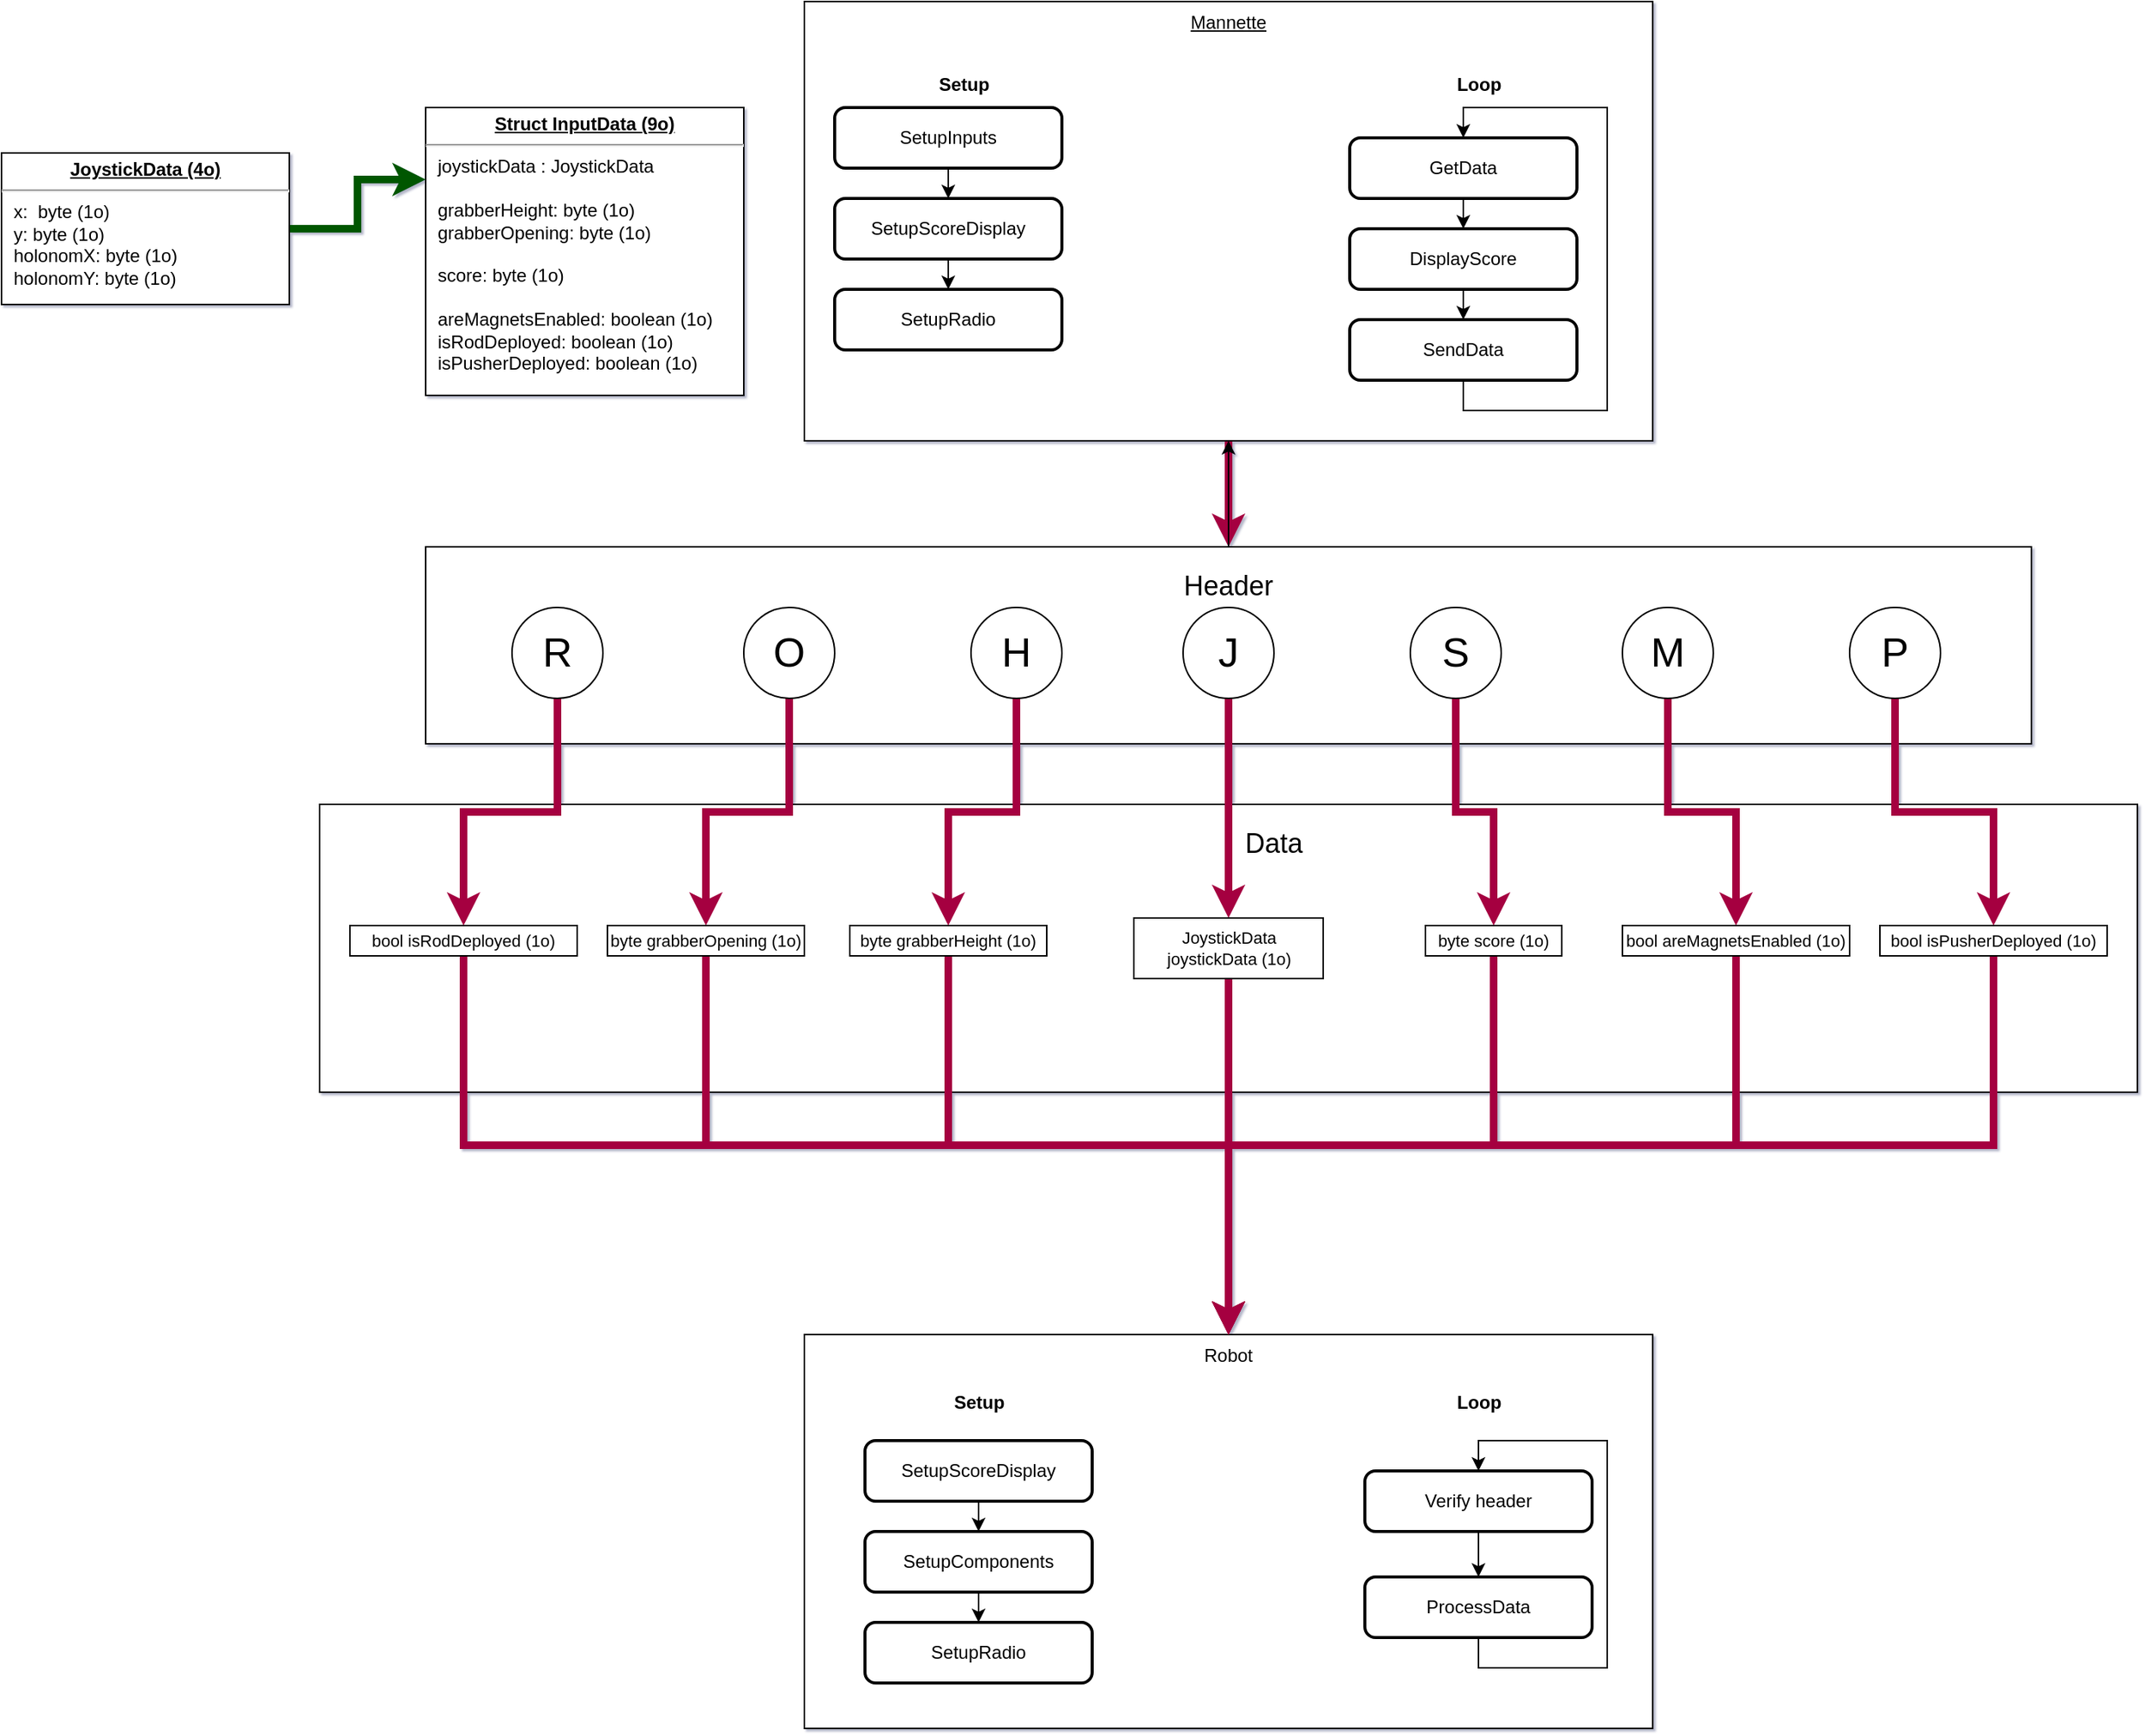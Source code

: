 <mxfile>
    <diagram id="C5RBs43oDa-KdzZeNtuy" name="Page-1">
        <mxGraphModel dx="1545" dy="1489" grid="1" gridSize="10" guides="1" tooltips="1" connect="1" arrows="1" fold="1" page="1" pageScale="1" pageWidth="827" pageHeight="1169" math="0" shadow="1">
            <root>
                <mxCell id="WIyWlLk6GJQsqaUBKTNV-0"/>
                <mxCell id="WIyWlLk6GJQsqaUBKTNV-1" parent="WIyWlLk6GJQsqaUBKTNV-0"/>
                <mxCell id="6" value="&lt;font style=&quot;font-size: 18px;&quot;&gt;&amp;nbsp; &amp;nbsp; &amp;nbsp; &amp;nbsp; &amp;nbsp; &amp;nbsp; Data&lt;/font&gt;" style="rounded=0;whiteSpace=wrap;html=1;fontSize=27;verticalAlign=top;" vertex="1" parent="WIyWlLk6GJQsqaUBKTNV-1">
                    <mxGeometry x="-600" y="480" width="1200" height="190" as="geometry"/>
                </mxCell>
                <mxCell id="NkXM1xrEq3wAESpb0wEN-16" style="edgeStyle=orthogonalEdgeStyle;rounded=0;orthogonalLoop=1;jettySize=auto;html=1;strokeWidth=5;fillColor=#d80073;strokeColor=#A50040;entryX=0.5;entryY=0;entryDx=0;entryDy=0;" parent="WIyWlLk6GJQsqaUBKTNV-1" source="NkXM1xrEq3wAESpb0wEN-1" target="1" edge="1">
                    <mxGeometry relative="1" as="geometry">
                        <mxPoint y="320" as="targetPoint"/>
                    </mxGeometry>
                </mxCell>
                <mxCell id="NkXM1xrEq3wAESpb0wEN-1" value="&lt;u&gt;Mannette&lt;/u&gt;" style="rounded=0;whiteSpace=wrap;html=1;verticalAlign=top;" parent="WIyWlLk6GJQsqaUBKTNV-1" vertex="1">
                    <mxGeometry x="-280" y="-50" width="560" height="290" as="geometry"/>
                </mxCell>
                <mxCell id="NkXM1xrEq3wAESpb0wEN-2" value="Robot" style="rounded=0;whiteSpace=wrap;html=1;verticalAlign=top;" parent="WIyWlLk6GJQsqaUBKTNV-1" vertex="1">
                    <mxGeometry x="-280" y="830" width="560" height="260" as="geometry"/>
                </mxCell>
                <mxCell id="NkXM1xrEq3wAESpb0wEN-17" style="edgeStyle=orthogonalEdgeStyle;rounded=0;orthogonalLoop=1;jettySize=auto;html=1;strokeColor=#A50040;strokeWidth=5;fillColor=#d80073;exitX=0.5;exitY=1;exitDx=0;exitDy=0;" parent="WIyWlLk6GJQsqaUBKTNV-1" source="26" target="NkXM1xrEq3wAESpb0wEN-2" edge="1">
                    <mxGeometry relative="1" as="geometry">
                        <mxPoint y="640" as="sourcePoint"/>
                    </mxGeometry>
                </mxCell>
                <mxCell id="NkXM1xrEq3wAESpb0wEN-11" value="&lt;p style=&quot;margin:0px;margin-top:4px;text-align:center;text-decoration:underline;&quot;&gt;&lt;b&gt;Struct InputData (9o)&lt;/b&gt;&lt;/p&gt;&lt;hr&gt;&lt;p style=&quot;margin:0px;margin-left:8px;&quot;&gt;joystickData : JoystickData&lt;/p&gt;&lt;p style=&quot;margin:0px;margin-left:8px;&quot;&gt;&lt;br&gt;grabberHeight: byte (1o)&lt;/p&gt;&lt;p style=&quot;margin:0px;margin-left:8px;&quot;&gt;grabberOpening: byte (1o)&lt;/p&gt;&lt;p style=&quot;margin:0px;margin-left:8px;&quot;&gt;&lt;br&gt;&lt;/p&gt;&lt;p style=&quot;margin:0px;margin-left:8px;&quot;&gt;score: byte (1o)&lt;/p&gt;&lt;p style=&quot;margin:0px;margin-left:8px;&quot;&gt;&lt;span style=&quot;background-color: initial;&quot;&gt;&lt;br&gt;&lt;/span&gt;&lt;/p&gt;&lt;p style=&quot;margin: 0px 0px 0px 8px;&quot;&gt;areMagnetsEnabled: boolean (1o)&lt;/p&gt;&lt;p style=&quot;margin: 0px 0px 0px 8px;&quot;&gt;isRodDeployed: boolean (1o)&lt;/p&gt;&lt;p style=&quot;margin: 0px 0px 0px 8px;&quot;&gt;isPusherDeployed: boolean (1o)&lt;br&gt;&lt;/p&gt;" style="verticalAlign=top;align=left;overflow=fill;fontSize=12;fontFamily=Helvetica;html=1;whiteSpace=wrap;rounded=0;" parent="WIyWlLk6GJQsqaUBKTNV-1" vertex="1">
                    <mxGeometry x="-530" y="20" width="210" height="190" as="geometry"/>
                </mxCell>
                <mxCell id="NkXM1xrEq3wAESpb0wEN-15" style="edgeStyle=orthogonalEdgeStyle;rounded=0;orthogonalLoop=1;jettySize=auto;html=1;exitX=0.5;exitY=1;exitDx=0;exitDy=0;" parent="WIyWlLk6GJQsqaUBKTNV-1" source="NkXM1xrEq3wAESpb0wEN-11" target="NkXM1xrEq3wAESpb0wEN-11" edge="1">
                    <mxGeometry relative="1" as="geometry"/>
                </mxCell>
                <mxCell id="NkXM1xrEq3wAESpb0wEN-20" style="edgeStyle=orthogonalEdgeStyle;rounded=0;orthogonalLoop=1;jettySize=auto;html=1;" parent="WIyWlLk6GJQsqaUBKTNV-1" source="NkXM1xrEq3wAESpb0wEN-18" target="NkXM1xrEq3wAESpb0wEN-19" edge="1">
                    <mxGeometry relative="1" as="geometry"/>
                </mxCell>
                <mxCell id="NkXM1xrEq3wAESpb0wEN-18" value="GetData" style="rounded=1;whiteSpace=wrap;html=1;absoluteArcSize=1;arcSize=14;strokeWidth=2;" parent="WIyWlLk6GJQsqaUBKTNV-1" vertex="1">
                    <mxGeometry x="80" y="40" width="150" height="40" as="geometry"/>
                </mxCell>
                <mxCell id="NkXM1xrEq3wAESpb0wEN-24" style="edgeStyle=orthogonalEdgeStyle;rounded=0;orthogonalLoop=1;jettySize=auto;html=1;exitX=0.5;exitY=1;exitDx=0;exitDy=0;entryX=0.5;entryY=0;entryDx=0;entryDy=0;" parent="WIyWlLk6GJQsqaUBKTNV-1" source="NkXM1xrEq3wAESpb0wEN-56" target="NkXM1xrEq3wAESpb0wEN-18" edge="1">
                    <mxGeometry relative="1" as="geometry">
                        <Array as="points">
                            <mxPoint x="155" y="220"/>
                            <mxPoint x="250" y="220"/>
                            <mxPoint x="250" y="20"/>
                            <mxPoint x="155" y="20"/>
                        </Array>
                    </mxGeometry>
                </mxCell>
                <mxCell id="NkXM1xrEq3wAESpb0wEN-57" style="edgeStyle=orthogonalEdgeStyle;rounded=0;orthogonalLoop=1;jettySize=auto;html=1;entryX=0.5;entryY=0;entryDx=0;entryDy=0;" parent="WIyWlLk6GJQsqaUBKTNV-1" source="NkXM1xrEq3wAESpb0wEN-19" target="NkXM1xrEq3wAESpb0wEN-56" edge="1">
                    <mxGeometry relative="1" as="geometry"/>
                </mxCell>
                <mxCell id="NkXM1xrEq3wAESpb0wEN-19" value="DisplayScore" style="rounded=1;whiteSpace=wrap;html=1;absoluteArcSize=1;arcSize=14;strokeWidth=2;" parent="WIyWlLk6GJQsqaUBKTNV-1" vertex="1">
                    <mxGeometry x="80" y="100" width="150" height="40" as="geometry"/>
                </mxCell>
                <mxCell id="NkXM1xrEq3wAESpb0wEN-25" value="&lt;b&gt;Loop&lt;/b&gt;" style="text;html=1;align=center;verticalAlign=middle;resizable=0;points=[];autosize=1;strokeColor=none;fillColor=none;" parent="WIyWlLk6GJQsqaUBKTNV-1" vertex="1">
                    <mxGeometry x="140" y="-10" width="50" height="30" as="geometry"/>
                </mxCell>
                <mxCell id="NkXM1xrEq3wAESpb0wEN-26" value="&lt;b&gt;Setup&lt;/b&gt;" style="text;html=1;align=center;verticalAlign=middle;resizable=0;points=[];autosize=1;strokeColor=none;fillColor=none;" parent="WIyWlLk6GJQsqaUBKTNV-1" vertex="1">
                    <mxGeometry x="-205" y="-10" width="60" height="30" as="geometry"/>
                </mxCell>
                <mxCell id="NkXM1xrEq3wAESpb0wEN-29" style="edgeStyle=orthogonalEdgeStyle;rounded=0;orthogonalLoop=1;jettySize=auto;html=1;" parent="WIyWlLk6GJQsqaUBKTNV-1" source="NkXM1xrEq3wAESpb0wEN-27" target="NkXM1xrEq3wAESpb0wEN-28" edge="1">
                    <mxGeometry relative="1" as="geometry"/>
                </mxCell>
                <mxCell id="NkXM1xrEq3wAESpb0wEN-27" value="SetupScoreDisplay" style="rounded=1;whiteSpace=wrap;html=1;absoluteArcSize=1;arcSize=14;strokeWidth=2;" parent="WIyWlLk6GJQsqaUBKTNV-1" vertex="1">
                    <mxGeometry x="-260" y="80" width="150" height="40" as="geometry"/>
                </mxCell>
                <mxCell id="NkXM1xrEq3wAESpb0wEN-28" value="SetupRadio" style="rounded=1;whiteSpace=wrap;html=1;absoluteArcSize=1;arcSize=14;strokeWidth=2;" parent="WIyWlLk6GJQsqaUBKTNV-1" vertex="1">
                    <mxGeometry x="-260" y="140" width="150" height="40" as="geometry"/>
                </mxCell>
                <mxCell id="NkXM1xrEq3wAESpb0wEN-30" value="&lt;b&gt;Setup&lt;/b&gt;" style="text;html=1;align=center;verticalAlign=middle;resizable=0;points=[];autosize=1;strokeColor=none;fillColor=none;" parent="WIyWlLk6GJQsqaUBKTNV-1" vertex="1">
                    <mxGeometry x="-195" y="860" width="60" height="30" as="geometry"/>
                </mxCell>
                <mxCell id="NkXM1xrEq3wAESpb0wEN-31" style="edgeStyle=orthogonalEdgeStyle;rounded=0;orthogonalLoop=1;jettySize=auto;html=1;" parent="WIyWlLk6GJQsqaUBKTNV-1" source="NkXM1xrEq3wAESpb0wEN-32" target="NkXM1xrEq3wAESpb0wEN-33" edge="1">
                    <mxGeometry relative="1" as="geometry"/>
                </mxCell>
                <mxCell id="NkXM1xrEq3wAESpb0wEN-32" value="SetupScoreDisplay" style="rounded=1;whiteSpace=wrap;html=1;absoluteArcSize=1;arcSize=14;strokeWidth=2;" parent="WIyWlLk6GJQsqaUBKTNV-1" vertex="1">
                    <mxGeometry x="-240" y="900" width="150" height="40" as="geometry"/>
                </mxCell>
                <mxCell id="NkXM1xrEq3wAESpb0wEN-37" style="edgeStyle=orthogonalEdgeStyle;rounded=0;orthogonalLoop=1;jettySize=auto;html=1;" parent="WIyWlLk6GJQsqaUBKTNV-1" source="NkXM1xrEq3wAESpb0wEN-33" target="NkXM1xrEq3wAESpb0wEN-36" edge="1">
                    <mxGeometry relative="1" as="geometry"/>
                </mxCell>
                <mxCell id="NkXM1xrEq3wAESpb0wEN-33" value="SetupComponents" style="rounded=1;whiteSpace=wrap;html=1;absoluteArcSize=1;arcSize=14;strokeWidth=2;" parent="WIyWlLk6GJQsqaUBKTNV-1" vertex="1">
                    <mxGeometry x="-240" y="960" width="150" height="40" as="geometry"/>
                </mxCell>
                <mxCell id="NkXM1xrEq3wAESpb0wEN-36" value="SetupRadio" style="rounded=1;whiteSpace=wrap;html=1;absoluteArcSize=1;arcSize=14;strokeWidth=2;" parent="WIyWlLk6GJQsqaUBKTNV-1" vertex="1">
                    <mxGeometry x="-240" y="1020" width="150" height="40" as="geometry"/>
                </mxCell>
                <mxCell id="NkXM1xrEq3wAESpb0wEN-38" value="&lt;b&gt;Loop&lt;/b&gt;" style="text;html=1;align=center;verticalAlign=middle;resizable=0;points=[];autosize=1;strokeColor=none;fillColor=none;" parent="WIyWlLk6GJQsqaUBKTNV-1" vertex="1">
                    <mxGeometry x="140" y="860" width="50" height="30" as="geometry"/>
                </mxCell>
                <mxCell id="NkXM1xrEq3wAESpb0wEN-44" style="edgeStyle=orthogonalEdgeStyle;rounded=0;orthogonalLoop=1;jettySize=auto;html=1;entryX=0.5;entryY=0;entryDx=0;entryDy=0;" parent="WIyWlLk6GJQsqaUBKTNV-1" source="NkXM1xrEq3wAESpb0wEN-39" target="37" edge="1">
                    <mxGeometry relative="1" as="geometry">
                        <mxPoint x="165.059" y="980" as="targetPoint"/>
                    </mxGeometry>
                </mxCell>
                <mxCell id="NkXM1xrEq3wAESpb0wEN-39" value="Verify header" style="rounded=1;whiteSpace=wrap;html=1;absoluteArcSize=1;arcSize=14;strokeWidth=2;" parent="WIyWlLk6GJQsqaUBKTNV-1" vertex="1">
                    <mxGeometry x="90" y="920" width="150" height="40" as="geometry"/>
                </mxCell>
                <mxCell id="NkXM1xrEq3wAESpb0wEN-55" style="edgeStyle=orthogonalEdgeStyle;rounded=0;orthogonalLoop=1;jettySize=auto;html=1;exitX=0.5;exitY=1;exitDx=0;exitDy=0;" parent="WIyWlLk6GJQsqaUBKTNV-1" source="NkXM1xrEq3wAESpb0wEN-54" target="NkXM1xrEq3wAESpb0wEN-27" edge="1">
                    <mxGeometry relative="1" as="geometry"/>
                </mxCell>
                <mxCell id="NkXM1xrEq3wAESpb0wEN-54" value="SetupInputs" style="rounded=1;whiteSpace=wrap;html=1;absoluteArcSize=1;arcSize=14;strokeWidth=2;" parent="WIyWlLk6GJQsqaUBKTNV-1" vertex="1">
                    <mxGeometry x="-260" y="20" width="150" height="40" as="geometry"/>
                </mxCell>
                <mxCell id="NkXM1xrEq3wAESpb0wEN-56" value="SendData" style="rounded=1;whiteSpace=wrap;html=1;absoluteArcSize=1;arcSize=14;strokeWidth=2;" parent="WIyWlLk6GJQsqaUBKTNV-1" vertex="1">
                    <mxGeometry x="80" y="160" width="150" height="40" as="geometry"/>
                </mxCell>
                <mxCell id="2" value="" style="edgeStyle=none;html=1;fontSize=27;" edge="1" parent="WIyWlLk6GJQsqaUBKTNV-1" source="1" target="NkXM1xrEq3wAESpb0wEN-1">
                    <mxGeometry relative="1" as="geometry"/>
                </mxCell>
                <mxCell id="1" value="&lt;font style=&quot;font-size: 18px;&quot;&gt;Header&lt;/font&gt;" style="rounded=0;whiteSpace=wrap;html=1;fontSize=27;verticalAlign=top;" vertex="1" parent="WIyWlLk6GJQsqaUBKTNV-1">
                    <mxGeometry x="-530" y="310" width="1060" height="130" as="geometry"/>
                </mxCell>
                <mxCell id="5" style="edgeStyle=none;html=1;exitX=0.5;exitY=1;exitDx=0;exitDy=0;entryX=0.5;entryY=0;entryDx=0;entryDy=0;fontSize=11;rounded=0;strokeColor=#A50040;strokeWidth=5;fillColor=#d80073;" edge="1" parent="WIyWlLk6GJQsqaUBKTNV-1" source="0" target="26">
                    <mxGeometry relative="1" as="geometry">
                        <mxPoint y="540" as="targetPoint"/>
                    </mxGeometry>
                </mxCell>
                <mxCell id="0" value="&lt;font style=&quot;font-size: 27px;&quot;&gt;J&lt;/font&gt;" style="ellipse;whiteSpace=wrap;html=1;aspect=fixed;" vertex="1" parent="WIyWlLk6GJQsqaUBKTNV-1">
                    <mxGeometry x="-30" y="350" width="60" height="60" as="geometry"/>
                </mxCell>
                <mxCell id="8" style="edgeStyle=orthogonalEdgeStyle;shape=connector;rounded=0;html=1;entryX=0.5;entryY=0;entryDx=0;entryDy=0;labelBackgroundColor=default;strokeColor=#A50040;strokeWidth=5;fontFamily=Helvetica;fontSize=11;fontColor=default;endArrow=classic;fillColor=#d80073;" edge="1" parent="WIyWlLk6GJQsqaUBKTNV-1" source="3" target="7">
                    <mxGeometry relative="1" as="geometry"/>
                </mxCell>
                <mxCell id="3" value="&lt;font style=&quot;font-size: 27px;&quot;&gt;S&lt;/font&gt;" style="ellipse;whiteSpace=wrap;html=1;aspect=fixed;" vertex="1" parent="WIyWlLk6GJQsqaUBKTNV-1">
                    <mxGeometry x="120" y="350" width="60" height="60" as="geometry"/>
                </mxCell>
                <mxCell id="12" style="edgeStyle=orthogonalEdgeStyle;shape=connector;rounded=0;html=1;entryX=0.5;entryY=0;entryDx=0;entryDy=0;labelBackgroundColor=default;strokeColor=#A50040;strokeWidth=5;fontFamily=Helvetica;fontSize=14;fontColor=default;endArrow=classic;fillColor=#d80073;" edge="1" parent="WIyWlLk6GJQsqaUBKTNV-1" source="4" target="11">
                    <mxGeometry relative="1" as="geometry"/>
                </mxCell>
                <mxCell id="4" value="&lt;font style=&quot;font-size: 27px;&quot;&gt;H&lt;/font&gt;" style="ellipse;whiteSpace=wrap;html=1;aspect=fixed;" vertex="1" parent="WIyWlLk6GJQsqaUBKTNV-1">
                    <mxGeometry x="-170" y="350" width="60" height="60" as="geometry"/>
                </mxCell>
                <mxCell id="9" style="edgeStyle=orthogonalEdgeStyle;shape=connector;rounded=0;html=1;entryX=0.5;entryY=0;entryDx=0;entryDy=0;labelBackgroundColor=default;strokeColor=#A50040;strokeWidth=5;fontFamily=Helvetica;fontSize=11;fontColor=default;endArrow=classic;fillColor=#d80073;" edge="1" parent="WIyWlLk6GJQsqaUBKTNV-1" source="7" target="NkXM1xrEq3wAESpb0wEN-2">
                    <mxGeometry relative="1" as="geometry"/>
                </mxCell>
                <mxCell id="7" value="byte score (1o)" style="rounded=0;whiteSpace=wrap;html=1;fontFamily=Helvetica;fontSize=11;fontColor=default;" vertex="1" parent="WIyWlLk6GJQsqaUBKTNV-1">
                    <mxGeometry x="130" y="560" width="90" height="20" as="geometry"/>
                </mxCell>
                <mxCell id="13" style="edgeStyle=orthogonalEdgeStyle;shape=connector;rounded=0;html=1;entryX=0.5;entryY=0;entryDx=0;entryDy=0;labelBackgroundColor=default;strokeColor=#A50040;strokeWidth=5;fontFamily=Helvetica;fontSize=14;fontColor=default;endArrow=classic;fillColor=#d80073;" edge="1" parent="WIyWlLk6GJQsqaUBKTNV-1" source="11" target="NkXM1xrEq3wAESpb0wEN-2">
                    <mxGeometry relative="1" as="geometry"/>
                </mxCell>
                <mxCell id="11" value="byte grabberHeight (1o)" style="rounded=0;whiteSpace=wrap;html=1;fontFamily=Helvetica;fontSize=11;fontColor=default;" vertex="1" parent="WIyWlLk6GJQsqaUBKTNV-1">
                    <mxGeometry x="-250" y="560" width="130" height="20" as="geometry"/>
                </mxCell>
                <mxCell id="17" style="edgeStyle=orthogonalEdgeStyle;shape=connector;rounded=0;html=1;entryX=0.5;entryY=0;entryDx=0;entryDy=0;labelBackgroundColor=default;strokeColor=#A50040;strokeWidth=5;fontFamily=Helvetica;fontSize=18;fontColor=default;endArrow=classic;fillColor=#d80073;" edge="1" parent="WIyWlLk6GJQsqaUBKTNV-1" source="15" target="16">
                    <mxGeometry relative="1" as="geometry"/>
                </mxCell>
                <mxCell id="15" value="&lt;font style=&quot;font-size: 27px;&quot;&gt;O&lt;/font&gt;" style="ellipse;whiteSpace=wrap;html=1;aspect=fixed;" vertex="1" parent="WIyWlLk6GJQsqaUBKTNV-1">
                    <mxGeometry x="-320" y="350" width="60" height="60" as="geometry"/>
                </mxCell>
                <mxCell id="18" style="edgeStyle=orthogonalEdgeStyle;shape=connector;rounded=0;html=1;exitX=0.5;exitY=1;exitDx=0;exitDy=0;entryX=0.5;entryY=0;entryDx=0;entryDy=0;labelBackgroundColor=default;strokeColor=#A50040;strokeWidth=5;fontFamily=Helvetica;fontSize=18;fontColor=default;endArrow=classic;fillColor=#d80073;" edge="1" parent="WIyWlLk6GJQsqaUBKTNV-1" source="16" target="NkXM1xrEq3wAESpb0wEN-2">
                    <mxGeometry relative="1" as="geometry"/>
                </mxCell>
                <mxCell id="16" value="byte grabberOpening (1o)" style="rounded=0;whiteSpace=wrap;html=1;fontFamily=Helvetica;fontSize=11;fontColor=default;" vertex="1" parent="WIyWlLk6GJQsqaUBKTNV-1">
                    <mxGeometry x="-410" y="560" width="130" height="20" as="geometry"/>
                </mxCell>
                <mxCell id="21" style="edgeStyle=orthogonalEdgeStyle;shape=connector;rounded=0;html=1;entryX=0.5;entryY=0;entryDx=0;entryDy=0;labelBackgroundColor=default;strokeColor=#A50040;strokeWidth=5;fontFamily=Helvetica;fontSize=18;fontColor=default;endArrow=classic;fillColor=#d80073;" edge="1" parent="WIyWlLk6GJQsqaUBKTNV-1" source="19" target="20">
                    <mxGeometry relative="1" as="geometry"/>
                </mxCell>
                <mxCell id="19" value="&lt;font style=&quot;font-size: 27px;&quot;&gt;M&lt;/font&gt;" style="ellipse;whiteSpace=wrap;html=1;aspect=fixed;" vertex="1" parent="WIyWlLk6GJQsqaUBKTNV-1">
                    <mxGeometry x="260" y="350" width="60" height="60" as="geometry"/>
                </mxCell>
                <mxCell id="22" style="edgeStyle=orthogonalEdgeStyle;shape=connector;rounded=0;html=1;entryX=0.5;entryY=0;entryDx=0;entryDy=0;labelBackgroundColor=default;strokeColor=#A50040;strokeWidth=5;fontFamily=Helvetica;fontSize=18;fontColor=default;endArrow=classic;fillColor=#d80073;" edge="1" parent="WIyWlLk6GJQsqaUBKTNV-1" source="20" target="NkXM1xrEq3wAESpb0wEN-2">
                    <mxGeometry relative="1" as="geometry"/>
                </mxCell>
                <mxCell id="20" value="bool areMagnetsEnabled (1o)" style="rounded=0;whiteSpace=wrap;html=1;fontFamily=Helvetica;fontSize=11;fontColor=default;" vertex="1" parent="WIyWlLk6GJQsqaUBKTNV-1">
                    <mxGeometry x="260" y="560" width="150" height="20" as="geometry"/>
                </mxCell>
                <mxCell id="24" style="edgeStyle=orthogonalEdgeStyle;shape=connector;rounded=0;html=1;exitX=1;exitY=0.5;exitDx=0;exitDy=0;entryX=0;entryY=0.25;entryDx=0;entryDy=0;labelBackgroundColor=default;strokeColor=#005700;strokeWidth=5;fontFamily=Helvetica;fontSize=18;fontColor=default;endArrow=classic;fillColor=#008a00;" edge="1" parent="WIyWlLk6GJQsqaUBKTNV-1" source="23" target="NkXM1xrEq3wAESpb0wEN-11">
                    <mxGeometry relative="1" as="geometry"/>
                </mxCell>
                <mxCell id="23" value="&lt;p style=&quot;margin:0px;margin-top:4px;text-align:center;text-decoration:underline;&quot;&gt;&lt;b&gt;JoystickData (4o)&lt;/b&gt;&lt;/p&gt;&lt;hr&gt;&lt;p style=&quot;margin:0px;margin-left:8px;&quot;&gt;x:&amp;nbsp; byte (1o)&lt;br&gt;y: byte (1o)&lt;br&gt;holonomX: byte (1o)&lt;/p&gt;&lt;p style=&quot;margin:0px;margin-left:8px;&quot;&gt;holonomY: byte (1o)&lt;/p&gt;" style="verticalAlign=top;align=left;overflow=fill;fontSize=12;fontFamily=Helvetica;html=1;whiteSpace=wrap;rounded=0;" vertex="1" parent="WIyWlLk6GJQsqaUBKTNV-1">
                    <mxGeometry x="-810" y="50" width="190" height="100" as="geometry"/>
                </mxCell>
                <mxCell id="26" value="JoystickData joystickData (1o)" style="rounded=0;whiteSpace=wrap;html=1;fontFamily=Helvetica;fontSize=11;fontColor=default;" vertex="1" parent="WIyWlLk6GJQsqaUBKTNV-1">
                    <mxGeometry x="-62.5" y="555" width="125" height="40" as="geometry"/>
                </mxCell>
                <mxCell id="29" style="edgeStyle=orthogonalEdgeStyle;shape=connector;rounded=0;html=1;exitX=0.5;exitY=1;exitDx=0;exitDy=0;entryX=0.5;entryY=0;entryDx=0;entryDy=0;labelBackgroundColor=default;strokeColor=#A50040;strokeWidth=5;fontFamily=Helvetica;fontSize=18;fontColor=default;endArrow=classic;fillColor=#d80073;" edge="1" parent="WIyWlLk6GJQsqaUBKTNV-1" source="27" target="28">
                    <mxGeometry relative="1" as="geometry"/>
                </mxCell>
                <mxCell id="27" value="&lt;font style=&quot;font-size: 27px;&quot;&gt;R&lt;/font&gt;" style="ellipse;whiteSpace=wrap;html=1;aspect=fixed;" vertex="1" parent="WIyWlLk6GJQsqaUBKTNV-1">
                    <mxGeometry x="-473" y="350" width="60" height="60" as="geometry"/>
                </mxCell>
                <mxCell id="30" style="edgeStyle=orthogonalEdgeStyle;shape=connector;rounded=0;html=1;exitX=0.5;exitY=1;exitDx=0;exitDy=0;entryX=0.5;entryY=0;entryDx=0;entryDy=0;labelBackgroundColor=default;strokeColor=#A50040;strokeWidth=5;fontFamily=Helvetica;fontSize=18;fontColor=default;endArrow=classic;fillColor=#d80073;" edge="1" parent="WIyWlLk6GJQsqaUBKTNV-1" source="28" target="NkXM1xrEq3wAESpb0wEN-2">
                    <mxGeometry relative="1" as="geometry"/>
                </mxCell>
                <mxCell id="28" value="bool isRodDeployed (1o)" style="rounded=0;whiteSpace=wrap;html=1;fontFamily=Helvetica;fontSize=11;fontColor=default;" vertex="1" parent="WIyWlLk6GJQsqaUBKTNV-1">
                    <mxGeometry x="-580" y="560" width="150" height="20" as="geometry"/>
                </mxCell>
                <mxCell id="33" style="edgeStyle=orthogonalEdgeStyle;shape=connector;rounded=0;html=1;entryX=0.5;entryY=0;entryDx=0;entryDy=0;labelBackgroundColor=default;strokeColor=#A50040;strokeWidth=5;fontFamily=Helvetica;fontSize=18;fontColor=default;endArrow=classic;fillColor=#d80073;" edge="1" parent="WIyWlLk6GJQsqaUBKTNV-1" source="31" target="32">
                    <mxGeometry relative="1" as="geometry"/>
                </mxCell>
                <mxCell id="31" value="&lt;span style=&quot;font-size: 27px;&quot;&gt;P&lt;/span&gt;" style="ellipse;whiteSpace=wrap;html=1;aspect=fixed;" vertex="1" parent="WIyWlLk6GJQsqaUBKTNV-1">
                    <mxGeometry x="410" y="350" width="60" height="60" as="geometry"/>
                </mxCell>
                <mxCell id="36" style="edgeStyle=orthogonalEdgeStyle;shape=connector;rounded=0;html=1;exitX=0.5;exitY=1;exitDx=0;exitDy=0;entryX=0.5;entryY=0;entryDx=0;entryDy=0;labelBackgroundColor=default;strokeColor=#A50040;strokeWidth=5;fontFamily=Helvetica;fontSize=18;fontColor=default;endArrow=classic;fillColor=#d80073;" edge="1" parent="WIyWlLk6GJQsqaUBKTNV-1" source="32" target="NkXM1xrEq3wAESpb0wEN-2">
                    <mxGeometry relative="1" as="geometry"/>
                </mxCell>
                <mxCell id="32" value="bool isPusherDeployed (1o)" style="rounded=0;whiteSpace=wrap;html=1;fontFamily=Helvetica;fontSize=11;fontColor=default;" vertex="1" parent="WIyWlLk6GJQsqaUBKTNV-1">
                    <mxGeometry x="430" y="560" width="150" height="20" as="geometry"/>
                </mxCell>
                <mxCell id="40" style="edgeStyle=orthogonalEdgeStyle;shape=connector;rounded=0;html=1;exitX=0.5;exitY=1;exitDx=0;exitDy=0;entryX=0.5;entryY=0;entryDx=0;entryDy=0;labelBackgroundColor=default;strokeColor=default;fontFamily=Helvetica;fontSize=11;fontColor=default;endArrow=classic;" edge="1" parent="WIyWlLk6GJQsqaUBKTNV-1" source="37" target="NkXM1xrEq3wAESpb0wEN-39">
                    <mxGeometry relative="1" as="geometry">
                        <Array as="points">
                            <mxPoint x="165" y="1050"/>
                            <mxPoint x="250" y="1050"/>
                            <mxPoint x="250" y="900"/>
                            <mxPoint x="165" y="900"/>
                        </Array>
                    </mxGeometry>
                </mxCell>
                <mxCell id="37" value="ProcessData" style="rounded=1;whiteSpace=wrap;html=1;absoluteArcSize=1;arcSize=14;strokeWidth=2;" vertex="1" parent="WIyWlLk6GJQsqaUBKTNV-1">
                    <mxGeometry x="90" y="990" width="150" height="40" as="geometry"/>
                </mxCell>
            </root>
        </mxGraphModel>
    </diagram>
</mxfile>